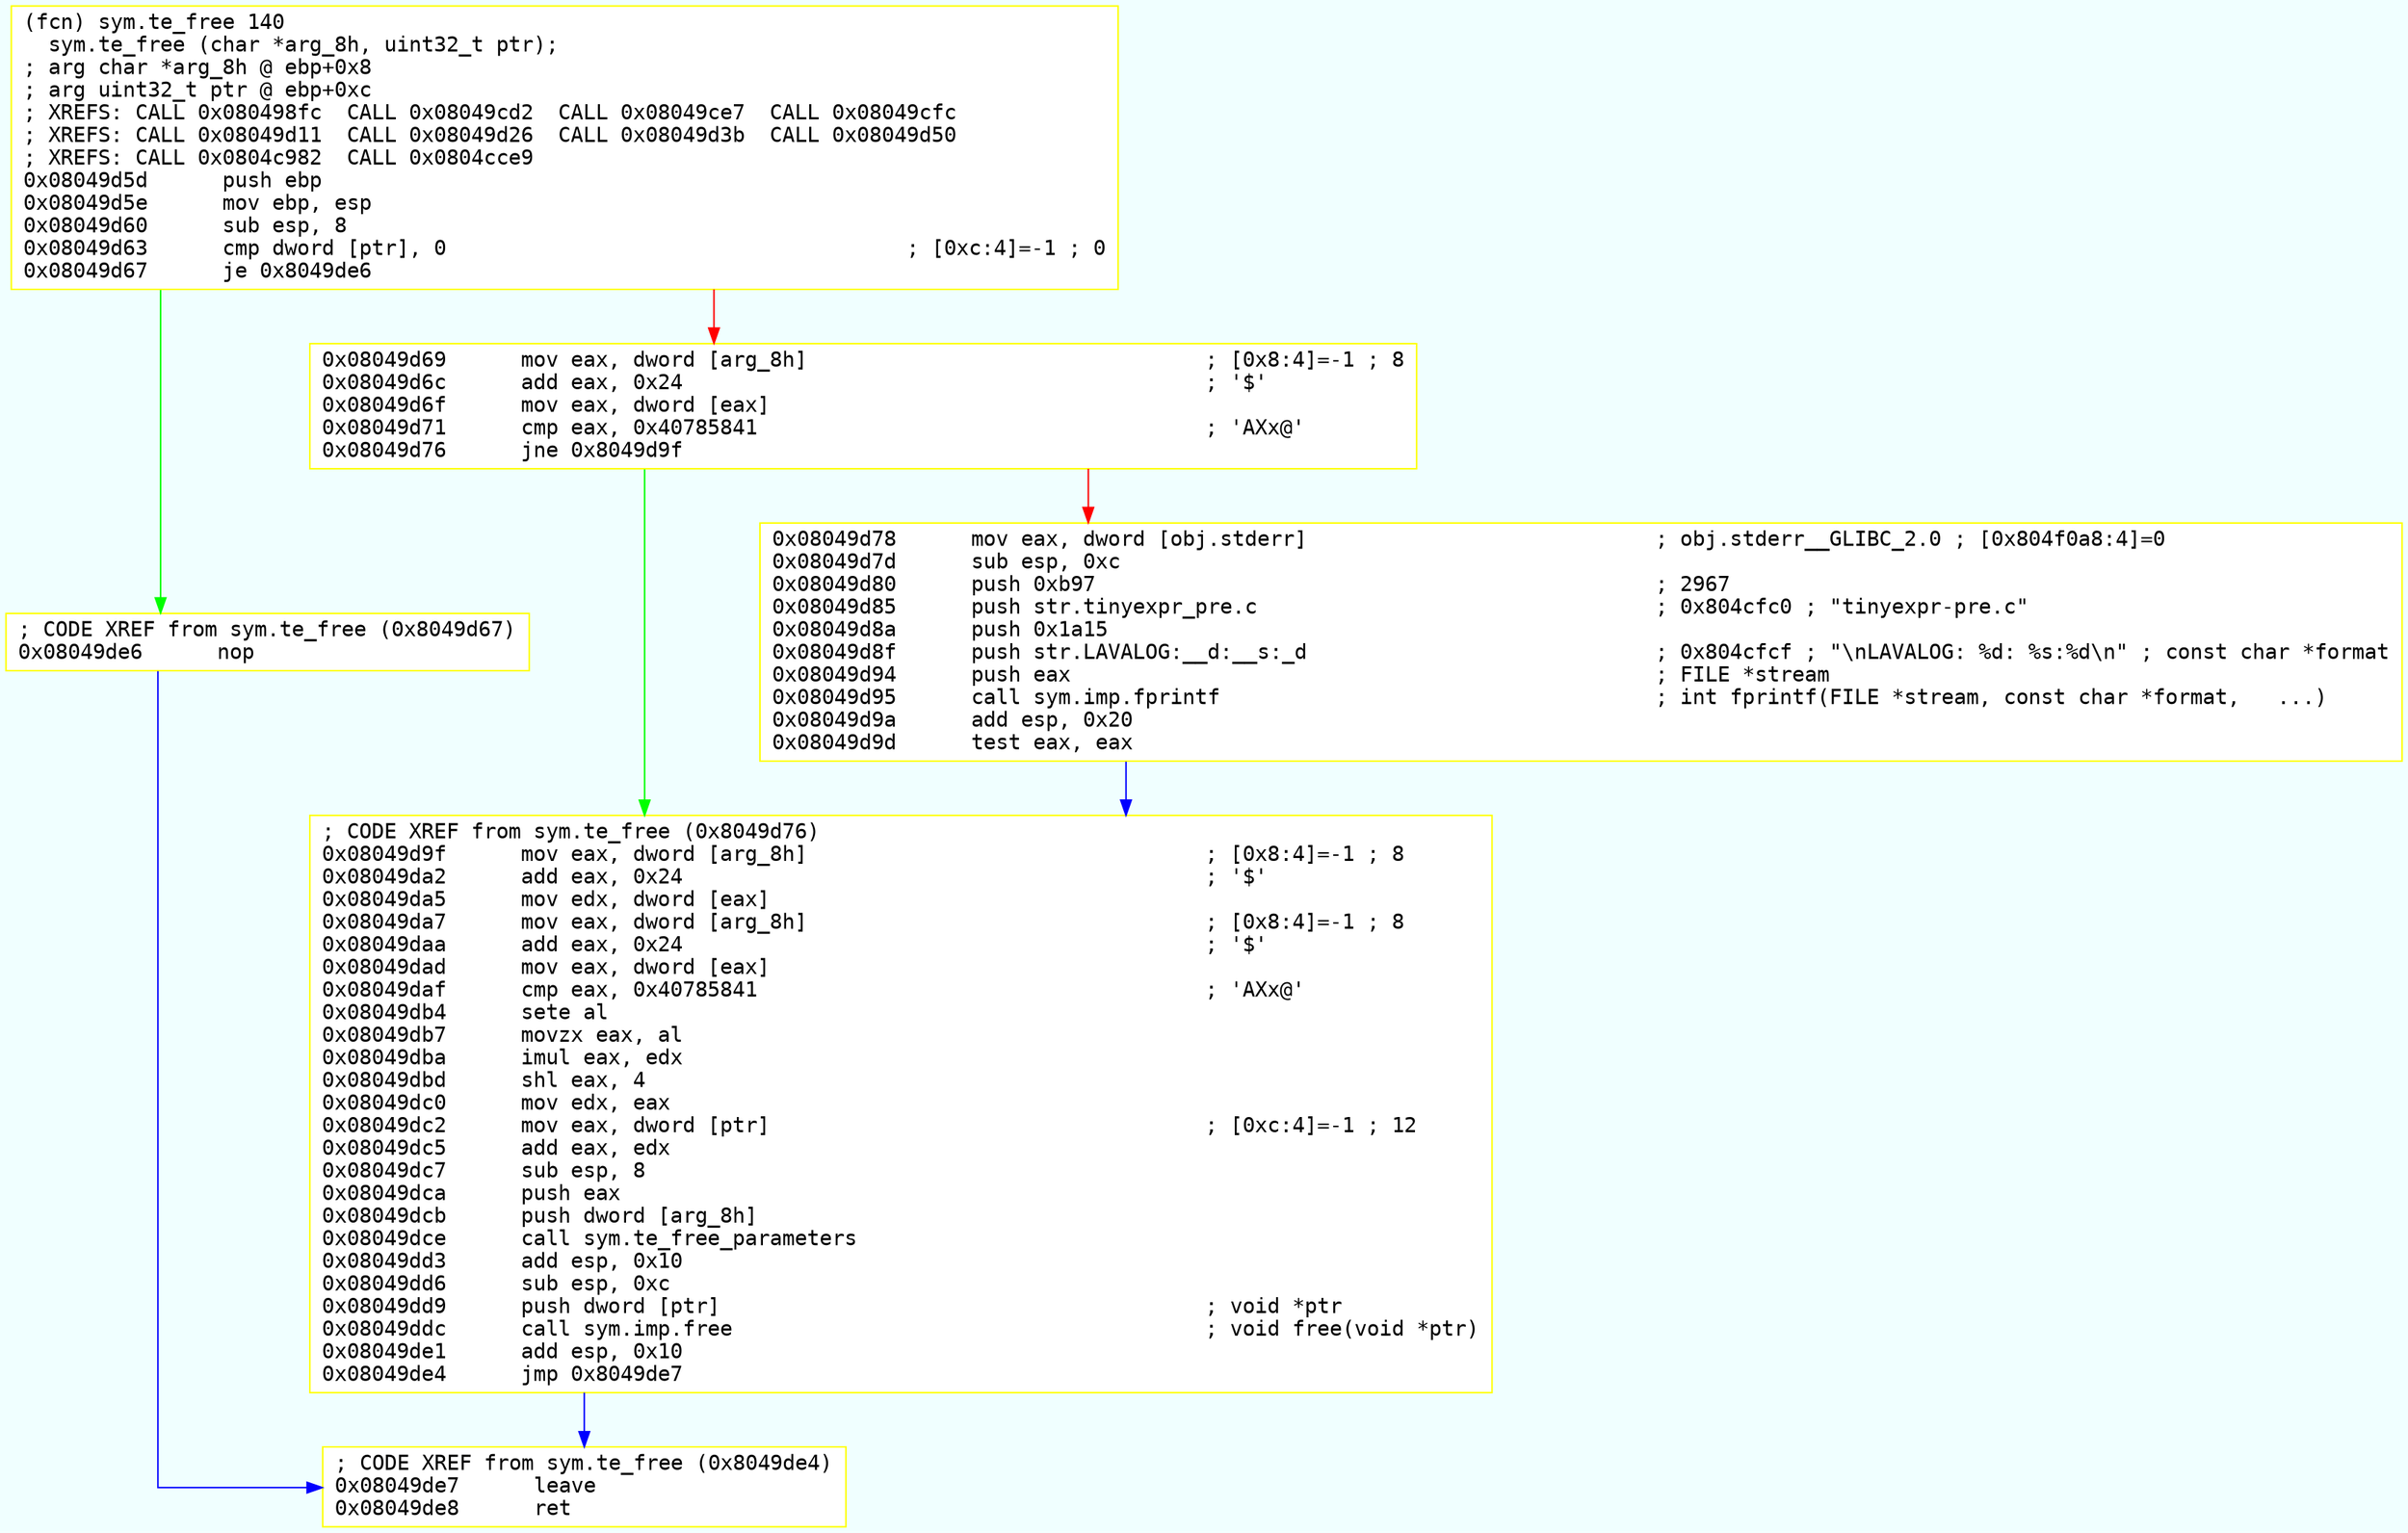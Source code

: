 digraph code {
	graph [bgcolor=azure fontsize=8 fontname="Courier" splines="ortho"];
	node [fillcolor=gray style=filled shape=box];
	edge [arrowhead="normal"];
	"0x08049d5d" -> "0x08049de6" [color="green"];
	"0x08049d5d" -> "0x08049d69" [color="red"];
	"0x08049d5d" [URL="sym.te_free/0x08049d5d", fillcolor="white",color="yellow", fontname="Courier",label="(fcn) sym.te_free 140\l  sym.te_free (char *arg_8h, uint32_t ptr);\l; arg char *arg_8h @ ebp+0x8\l; arg uint32_t ptr @ ebp+0xc\l; XREFS: CALL 0x080498fc  CALL 0x08049cd2  CALL 0x08049ce7  CALL 0x08049cfc  \l; XREFS: CALL 0x08049d11  CALL 0x08049d26  CALL 0x08049d3b  CALL 0x08049d50  \l; XREFS: CALL 0x0804c982  CALL 0x0804cce9  \l0x08049d5d      push ebp\l0x08049d5e      mov ebp, esp\l0x08049d60      sub esp, 8\l0x08049d63      cmp dword [ptr], 0                                     ; [0xc:4]=-1 ; 0\l0x08049d67      je 0x8049de6\l"]
	"0x08049d69" -> "0x08049d9f" [color="green"];
	"0x08049d69" -> "0x08049d78" [color="red"];
	"0x08049d69" [URL="sym.te_free/0x08049d69", fillcolor="white",color="yellow", fontname="Courier",label="0x08049d69      mov eax, dword [arg_8h]                                ; [0x8:4]=-1 ; 8\l0x08049d6c      add eax, 0x24                                          ; '$'\l0x08049d6f      mov eax, dword [eax]\l0x08049d71      cmp eax, 0x40785841                                    ; 'AXx@'\l0x08049d76      jne 0x8049d9f\l"]
	"0x08049d78" -> "0x08049d9f" [color="blue"];
	"0x08049d78" [URL="sym.te_free/0x08049d78", fillcolor="white",color="yellow", fontname="Courier",label="0x08049d78      mov eax, dword [obj.stderr]                            ; obj.stderr__GLIBC_2.0 ; [0x804f0a8:4]=0\l0x08049d7d      sub esp, 0xc\l0x08049d80      push 0xb97                                             ; 2967\l0x08049d85      push str.tinyexpr_pre.c                                ; 0x804cfc0 ; \"tinyexpr-pre.c\"\l0x08049d8a      push 0x1a15\l0x08049d8f      push str.LAVALOG:__d:__s:_d                            ; 0x804cfcf ; \"\\nLAVALOG: %d: %s:%d\\n\" ; const char *format\l0x08049d94      push eax                                               ; FILE *stream\l0x08049d95      call sym.imp.fprintf                                   ; int fprintf(FILE *stream, const char *format,   ...)\l0x08049d9a      add esp, 0x20\l0x08049d9d      test eax, eax\l"]
	"0x08049d9f" -> "0x08049de7" [color="blue"];
	"0x08049d9f" [URL="sym.te_free/0x08049d9f", fillcolor="white",color="yellow", fontname="Courier",label="; CODE XREF from sym.te_free (0x8049d76)\l0x08049d9f      mov eax, dword [arg_8h]                                ; [0x8:4]=-1 ; 8\l0x08049da2      add eax, 0x24                                          ; '$'\l0x08049da5      mov edx, dword [eax]\l0x08049da7      mov eax, dword [arg_8h]                                ; [0x8:4]=-1 ; 8\l0x08049daa      add eax, 0x24                                          ; '$'\l0x08049dad      mov eax, dword [eax]\l0x08049daf      cmp eax, 0x40785841                                    ; 'AXx@'\l0x08049db4      sete al\l0x08049db7      movzx eax, al\l0x08049dba      imul eax, edx\l0x08049dbd      shl eax, 4\l0x08049dc0      mov edx, eax\l0x08049dc2      mov eax, dword [ptr]                                   ; [0xc:4]=-1 ; 12\l0x08049dc5      add eax, edx\l0x08049dc7      sub esp, 8\l0x08049dca      push eax\l0x08049dcb      push dword [arg_8h]\l0x08049dce      call sym.te_free_parameters\l0x08049dd3      add esp, 0x10\l0x08049dd6      sub esp, 0xc\l0x08049dd9      push dword [ptr]                                       ; void *ptr\l0x08049ddc      call sym.imp.free                                      ; void free(void *ptr)\l0x08049de1      add esp, 0x10\l0x08049de4      jmp 0x8049de7\l"]
	"0x08049de6" -> "0x08049de7" [color="blue"];
	"0x08049de6" [URL="sym.te_free/0x08049de6", fillcolor="white",color="yellow", fontname="Courier",label="; CODE XREF from sym.te_free (0x8049d67)\l0x08049de6      nop\l"]
	"0x08049de7" [URL="sym.te_free/0x08049de7", fillcolor="white",color="yellow", fontname="Courier",label="; CODE XREF from sym.te_free (0x8049de4)\l0x08049de7      leave\l0x08049de8      ret\l"]
}
